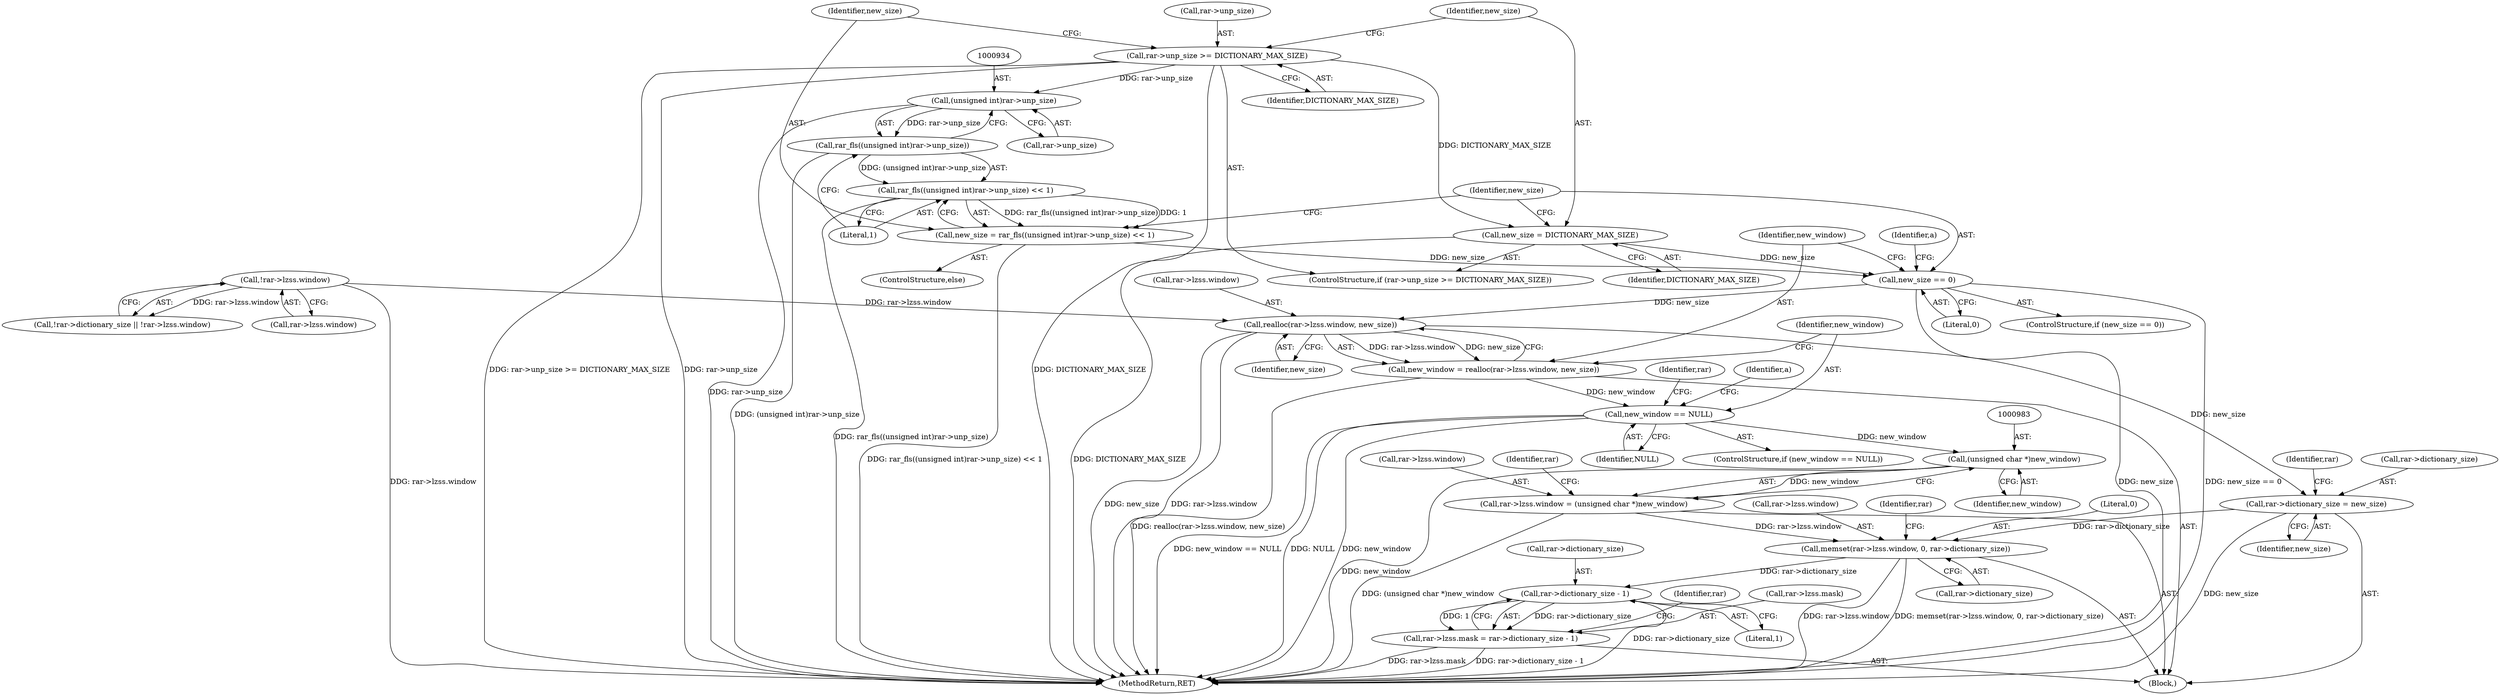 digraph "0_libarchive_021efa522ad729ff0f5806c4ce53e4a6cc1daa31@API" {
"1000955" [label="(Call,realloc(rar->lzss.window, new_size))"];
"1000910" [label="(Call,!rar->lzss.window)"];
"1000940" [label="(Call,new_size == 0)"];
"1000925" [label="(Call,new_size = DICTIONARY_MAX_SIZE)"];
"1000920" [label="(Call,rar->unp_size >= DICTIONARY_MAX_SIZE)"];
"1000929" [label="(Call,new_size = rar_fls((unsigned int)rar->unp_size) << 1)"];
"1000931" [label="(Call,rar_fls((unsigned int)rar->unp_size) << 1)"];
"1000932" [label="(Call,rar_fls((unsigned int)rar->unp_size))"];
"1000933" [label="(Call,(unsigned int)rar->unp_size)"];
"1000953" [label="(Call,new_window = realloc(rar->lzss.window, new_size))"];
"1000963" [label="(Call,new_window == NULL)"];
"1000982" [label="(Call,(unsigned char *)new_window)"];
"1000976" [label="(Call,rar->lzss.window = (unsigned char *)new_window)"];
"1000990" [label="(Call,memset(rar->lzss.window, 0, rar->dictionary_size))"];
"1001006" [label="(Call,rar->dictionary_size - 1)"];
"1001000" [label="(Call,rar->lzss.mask = rar->dictionary_size - 1)"];
"1000985" [label="(Call,rar->dictionary_size = new_size)"];
"1000984" [label="(Identifier,new_window)"];
"1000979" [label="(Identifier,rar)"];
"1000976" [label="(Call,rar->lzss.window = (unsigned char *)new_window)"];
"1000990" [label="(Call,memset(rar->lzss.window, 0, rar->dictionary_size))"];
"1000997" [label="(Call,rar->dictionary_size)"];
"1000953" [label="(Call,new_window = realloc(rar->lzss.window, new_size))"];
"1001007" [label="(Call,rar->dictionary_size)"];
"1000933" [label="(Call,(unsigned int)rar->unp_size)"];
"1000954" [label="(Identifier,new_window)"];
"1000985" [label="(Call,rar->dictionary_size = new_size)"];
"1000919" [label="(ControlStructure,if (rar->unp_size >= DICTIONARY_MAX_SIZE))"];
"1000920" [label="(Call,rar->unp_size >= DICTIONARY_MAX_SIZE)"];
"1001003" [label="(Identifier,rar)"];
"1001033" [label="(MethodReturn,RET)"];
"1000938" [label="(Literal,1)"];
"1000932" [label="(Call,rar_fls((unsigned int)rar->unp_size))"];
"1000924" [label="(Identifier,DICTIONARY_MAX_SIZE)"];
"1000955" [label="(Call,realloc(rar->lzss.window, new_size))"];
"1000965" [label="(Identifier,NULL)"];
"1000996" [label="(Literal,0)"];
"1000926" [label="(Identifier,new_size)"];
"1000925" [label="(Call,new_size = DICTIONARY_MAX_SIZE)"];
"1000929" [label="(Call,new_size = rar_fls((unsigned int)rar->unp_size) << 1)"];
"1000962" [label="(ControlStructure,if (new_window == NULL))"];
"1000921" [label="(Call,rar->unp_size)"];
"1001013" [label="(Identifier,rar)"];
"1000939" [label="(ControlStructure,if (new_size == 0))"];
"1000916" [label="(Block,)"];
"1000991" [label="(Call,rar->lzss.window)"];
"1000956" [label="(Call,rar->lzss.window)"];
"1001010" [label="(Literal,1)"];
"1000986" [label="(Call,rar->dictionary_size)"];
"1000947" [label="(Identifier,a)"];
"1000928" [label="(ControlStructure,else)"];
"1000964" [label="(Identifier,new_window)"];
"1000963" [label="(Call,new_window == NULL)"];
"1000927" [label="(Identifier,DICTIONARY_MAX_SIZE)"];
"1001006" [label="(Call,rar->dictionary_size - 1)"];
"1000977" [label="(Call,rar->lzss.window)"];
"1000905" [label="(Call,!rar->dictionary_size || !rar->lzss.window)"];
"1000982" [label="(Call,(unsigned char *)new_window)"];
"1001000" [label="(Call,rar->lzss.mask = rar->dictionary_size - 1)"];
"1000931" [label="(Call,rar_fls((unsigned int)rar->unp_size) << 1)"];
"1000987" [label="(Identifier,rar)"];
"1001001" [label="(Call,rar->lzss.mask)"];
"1000989" [label="(Identifier,new_size)"];
"1000930" [label="(Identifier,new_size)"];
"1000961" [label="(Identifier,new_size)"];
"1000935" [label="(Call,rar->unp_size)"];
"1000993" [label="(Identifier,rar)"];
"1000911" [label="(Call,rar->lzss.window)"];
"1000940" [label="(Call,new_size == 0)"];
"1000942" [label="(Literal,0)"];
"1000970" [label="(Identifier,a)"];
"1000941" [label="(Identifier,new_size)"];
"1000910" [label="(Call,!rar->lzss.window)"];
"1000955" -> "1000953"  [label="AST: "];
"1000955" -> "1000961"  [label="CFG: "];
"1000956" -> "1000955"  [label="AST: "];
"1000961" -> "1000955"  [label="AST: "];
"1000953" -> "1000955"  [label="CFG: "];
"1000955" -> "1001033"  [label="DDG: new_size"];
"1000955" -> "1001033"  [label="DDG: rar->lzss.window"];
"1000955" -> "1000953"  [label="DDG: rar->lzss.window"];
"1000955" -> "1000953"  [label="DDG: new_size"];
"1000910" -> "1000955"  [label="DDG: rar->lzss.window"];
"1000940" -> "1000955"  [label="DDG: new_size"];
"1000955" -> "1000985"  [label="DDG: new_size"];
"1000910" -> "1000905"  [label="AST: "];
"1000910" -> "1000911"  [label="CFG: "];
"1000911" -> "1000910"  [label="AST: "];
"1000905" -> "1000910"  [label="CFG: "];
"1000910" -> "1001033"  [label="DDG: rar->lzss.window"];
"1000910" -> "1000905"  [label="DDG: rar->lzss.window"];
"1000940" -> "1000939"  [label="AST: "];
"1000940" -> "1000942"  [label="CFG: "];
"1000941" -> "1000940"  [label="AST: "];
"1000942" -> "1000940"  [label="AST: "];
"1000947" -> "1000940"  [label="CFG: "];
"1000954" -> "1000940"  [label="CFG: "];
"1000940" -> "1001033"  [label="DDG: new_size"];
"1000940" -> "1001033"  [label="DDG: new_size == 0"];
"1000925" -> "1000940"  [label="DDG: new_size"];
"1000929" -> "1000940"  [label="DDG: new_size"];
"1000925" -> "1000919"  [label="AST: "];
"1000925" -> "1000927"  [label="CFG: "];
"1000926" -> "1000925"  [label="AST: "];
"1000927" -> "1000925"  [label="AST: "];
"1000941" -> "1000925"  [label="CFG: "];
"1000925" -> "1001033"  [label="DDG: DICTIONARY_MAX_SIZE"];
"1000920" -> "1000925"  [label="DDG: DICTIONARY_MAX_SIZE"];
"1000920" -> "1000919"  [label="AST: "];
"1000920" -> "1000924"  [label="CFG: "];
"1000921" -> "1000920"  [label="AST: "];
"1000924" -> "1000920"  [label="AST: "];
"1000926" -> "1000920"  [label="CFG: "];
"1000930" -> "1000920"  [label="CFG: "];
"1000920" -> "1001033"  [label="DDG: rar->unp_size >= DICTIONARY_MAX_SIZE"];
"1000920" -> "1001033"  [label="DDG: rar->unp_size"];
"1000920" -> "1001033"  [label="DDG: DICTIONARY_MAX_SIZE"];
"1000920" -> "1000933"  [label="DDG: rar->unp_size"];
"1000929" -> "1000928"  [label="AST: "];
"1000929" -> "1000931"  [label="CFG: "];
"1000930" -> "1000929"  [label="AST: "];
"1000931" -> "1000929"  [label="AST: "];
"1000941" -> "1000929"  [label="CFG: "];
"1000929" -> "1001033"  [label="DDG: rar_fls((unsigned int)rar->unp_size) << 1"];
"1000931" -> "1000929"  [label="DDG: rar_fls((unsigned int)rar->unp_size)"];
"1000931" -> "1000929"  [label="DDG: 1"];
"1000931" -> "1000938"  [label="CFG: "];
"1000932" -> "1000931"  [label="AST: "];
"1000938" -> "1000931"  [label="AST: "];
"1000931" -> "1001033"  [label="DDG: rar_fls((unsigned int)rar->unp_size)"];
"1000932" -> "1000931"  [label="DDG: (unsigned int)rar->unp_size"];
"1000932" -> "1000933"  [label="CFG: "];
"1000933" -> "1000932"  [label="AST: "];
"1000938" -> "1000932"  [label="CFG: "];
"1000932" -> "1001033"  [label="DDG: (unsigned int)rar->unp_size"];
"1000933" -> "1000932"  [label="DDG: rar->unp_size"];
"1000933" -> "1000935"  [label="CFG: "];
"1000934" -> "1000933"  [label="AST: "];
"1000935" -> "1000933"  [label="AST: "];
"1000933" -> "1001033"  [label="DDG: rar->unp_size"];
"1000953" -> "1000916"  [label="AST: "];
"1000954" -> "1000953"  [label="AST: "];
"1000964" -> "1000953"  [label="CFG: "];
"1000953" -> "1001033"  [label="DDG: realloc(rar->lzss.window, new_size)"];
"1000953" -> "1000963"  [label="DDG: new_window"];
"1000963" -> "1000962"  [label="AST: "];
"1000963" -> "1000965"  [label="CFG: "];
"1000964" -> "1000963"  [label="AST: "];
"1000965" -> "1000963"  [label="AST: "];
"1000970" -> "1000963"  [label="CFG: "];
"1000979" -> "1000963"  [label="CFG: "];
"1000963" -> "1001033"  [label="DDG: NULL"];
"1000963" -> "1001033"  [label="DDG: new_window"];
"1000963" -> "1001033"  [label="DDG: new_window == NULL"];
"1000963" -> "1000982"  [label="DDG: new_window"];
"1000982" -> "1000976"  [label="AST: "];
"1000982" -> "1000984"  [label="CFG: "];
"1000983" -> "1000982"  [label="AST: "];
"1000984" -> "1000982"  [label="AST: "];
"1000976" -> "1000982"  [label="CFG: "];
"1000982" -> "1001033"  [label="DDG: new_window"];
"1000982" -> "1000976"  [label="DDG: new_window"];
"1000976" -> "1000916"  [label="AST: "];
"1000977" -> "1000976"  [label="AST: "];
"1000987" -> "1000976"  [label="CFG: "];
"1000976" -> "1001033"  [label="DDG: (unsigned char *)new_window"];
"1000976" -> "1000990"  [label="DDG: rar->lzss.window"];
"1000990" -> "1000916"  [label="AST: "];
"1000990" -> "1000997"  [label="CFG: "];
"1000991" -> "1000990"  [label="AST: "];
"1000996" -> "1000990"  [label="AST: "];
"1000997" -> "1000990"  [label="AST: "];
"1001003" -> "1000990"  [label="CFG: "];
"1000990" -> "1001033"  [label="DDG: rar->lzss.window"];
"1000990" -> "1001033"  [label="DDG: memset(rar->lzss.window, 0, rar->dictionary_size)"];
"1000985" -> "1000990"  [label="DDG: rar->dictionary_size"];
"1000990" -> "1001006"  [label="DDG: rar->dictionary_size"];
"1001006" -> "1001000"  [label="AST: "];
"1001006" -> "1001010"  [label="CFG: "];
"1001007" -> "1001006"  [label="AST: "];
"1001010" -> "1001006"  [label="AST: "];
"1001000" -> "1001006"  [label="CFG: "];
"1001006" -> "1001033"  [label="DDG: rar->dictionary_size"];
"1001006" -> "1001000"  [label="DDG: rar->dictionary_size"];
"1001006" -> "1001000"  [label="DDG: 1"];
"1001000" -> "1000916"  [label="AST: "];
"1001001" -> "1001000"  [label="AST: "];
"1001013" -> "1001000"  [label="CFG: "];
"1001000" -> "1001033"  [label="DDG: rar->lzss.mask"];
"1001000" -> "1001033"  [label="DDG: rar->dictionary_size - 1"];
"1000985" -> "1000916"  [label="AST: "];
"1000985" -> "1000989"  [label="CFG: "];
"1000986" -> "1000985"  [label="AST: "];
"1000989" -> "1000985"  [label="AST: "];
"1000993" -> "1000985"  [label="CFG: "];
"1000985" -> "1001033"  [label="DDG: new_size"];
}
